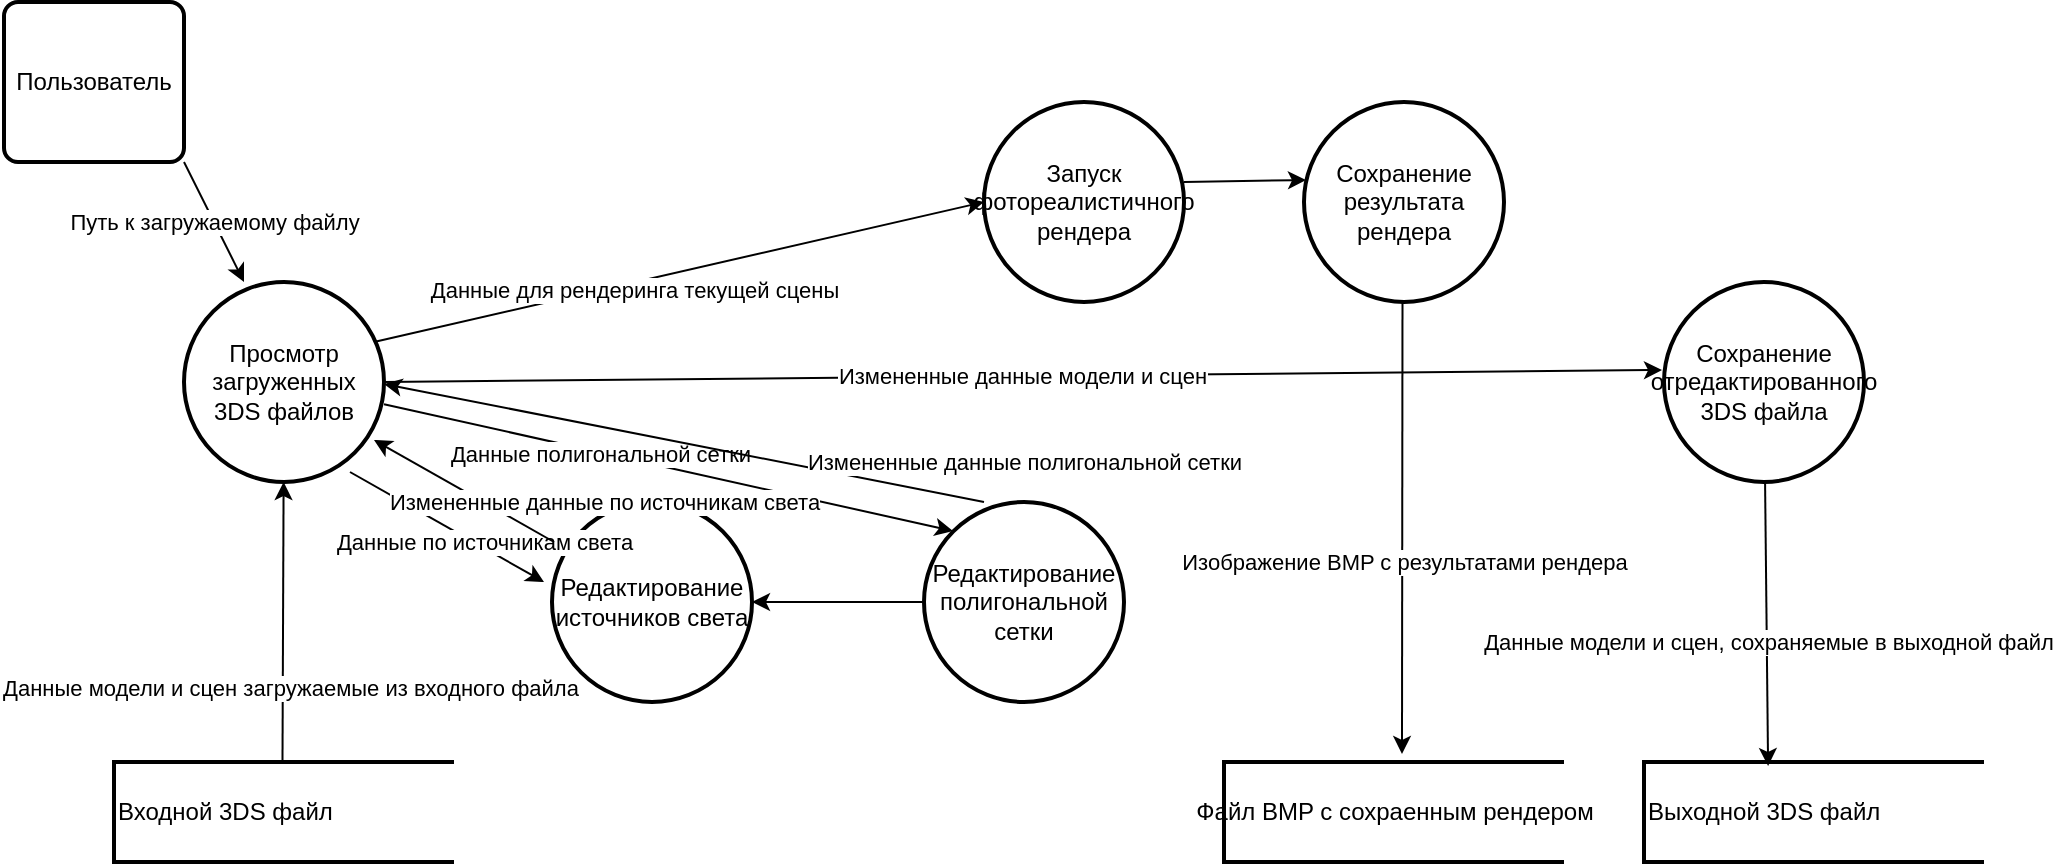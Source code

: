 <mxfile version="14.6.13" type="device"><diagram id="OMICVPE-C6YNjgfjabBI" name="Page-1"><mxGraphModel dx="1422" dy="763" grid="1" gridSize="10" guides="1" tooltips="1" connect="1" arrows="1" fold="1" page="1" pageScale="1" pageWidth="827" pageHeight="1169" math="0" shadow="0"><root><mxCell id="0"/><mxCell id="1" parent="0"/><mxCell id="Qh9HaHyviLpKK4qqxc14-3" value="Входной 3DS файл" style="strokeWidth=2;html=1;shape=mxgraph.flowchart.annotation_1;align=left;pointerEvents=1;" vertex="1" parent="1"><mxGeometry x="95" y="570" width="170" height="50" as="geometry"/></mxCell><mxCell id="Qh9HaHyviLpKK4qqxc14-5" value="Пользователь" style="rounded=1;whiteSpace=wrap;html=1;absoluteArcSize=1;arcSize=14;strokeWidth=2;" vertex="1" parent="1"><mxGeometry x="40" y="190" width="90" height="80" as="geometry"/></mxCell><mxCell id="Qh9HaHyviLpKK4qqxc14-6" value="Просмотр загруженных 3DS файлов" style="strokeWidth=2;html=1;shape=mxgraph.flowchart.start_2;whiteSpace=wrap;" vertex="1" parent="1"><mxGeometry x="130" y="330" width="100" height="100" as="geometry"/></mxCell><mxCell id="Qh9HaHyviLpKK4qqxc14-30" value="" style="edgeStyle=orthogonalEdgeStyle;rounded=0;orthogonalLoop=1;jettySize=auto;html=1;" edge="1" parent="1" source="Qh9HaHyviLpKK4qqxc14-7" target="Qh9HaHyviLpKK4qqxc14-8"><mxGeometry relative="1" as="geometry"/></mxCell><mxCell id="Qh9HaHyviLpKK4qqxc14-7" value="Редактирование полигональной сетки" style="strokeWidth=2;html=1;shape=mxgraph.flowchart.start_2;whiteSpace=wrap;" vertex="1" parent="1"><mxGeometry x="500" y="440" width="100" height="100" as="geometry"/></mxCell><mxCell id="Qh9HaHyviLpKK4qqxc14-8" value="Редактирование источников света" style="strokeWidth=2;html=1;shape=mxgraph.flowchart.start_2;whiteSpace=wrap;" vertex="1" parent="1"><mxGeometry x="314" y="440" width="100" height="100" as="geometry"/></mxCell><mxCell id="Qh9HaHyviLpKK4qqxc14-9" value="Запуск фотореалистичного рендера" style="strokeWidth=2;html=1;shape=mxgraph.flowchart.start_2;whiteSpace=wrap;" vertex="1" parent="1"><mxGeometry x="530" y="240" width="100" height="100" as="geometry"/></mxCell><mxCell id="Qh9HaHyviLpKK4qqxc14-10" value="&lt;div align=&quot;center&quot;&gt;Файл BMP с сохраенным рендером&lt;/div&gt;" style="strokeWidth=2;html=1;shape=mxgraph.flowchart.annotation_1;align=center;pointerEvents=1;" vertex="1" parent="1"><mxGeometry x="650" y="570" width="170" height="50" as="geometry"/></mxCell><mxCell id="Qh9HaHyviLpKK4qqxc14-11" value="Сохранение результата рендера" style="strokeWidth=2;html=1;shape=mxgraph.flowchart.start_2;whiteSpace=wrap;" vertex="1" parent="1"><mxGeometry x="690" y="240" width="100" height="100" as="geometry"/></mxCell><mxCell id="Qh9HaHyviLpKK4qqxc14-12" value="Сохранение отредактированного 3DS файла" style="strokeWidth=2;html=1;shape=mxgraph.flowchart.start_2;whiteSpace=wrap;" vertex="1" parent="1"><mxGeometry x="870" y="330" width="100" height="100" as="geometry"/></mxCell><mxCell id="Qh9HaHyviLpKK4qqxc14-13" value="Выходной 3DS файл" style="strokeWidth=2;html=1;shape=mxgraph.flowchart.annotation_1;align=left;pointerEvents=1;" vertex="1" parent="1"><mxGeometry x="860" y="570" width="170" height="50" as="geometry"/></mxCell><mxCell id="Qh9HaHyviLpKK4qqxc14-14" value="Путь к загружаемому файлу" style="endArrow=classic;html=1;exitX=1;exitY=1;exitDx=0;exitDy=0;entryX=0.3;entryY=0;entryDx=0;entryDy=0;entryPerimeter=0;" edge="1" parent="1" source="Qh9HaHyviLpKK4qqxc14-5" target="Qh9HaHyviLpKK4qqxc14-6"><mxGeometry width="50" height="50" relative="1" as="geometry"><mxPoint x="390" y="410" as="sourcePoint"/><mxPoint x="150" y="330" as="targetPoint"/></mxGeometry></mxCell><mxCell id="Qh9HaHyviLpKK4qqxc14-15" value="" style="endArrow=classic;html=1;exitX=0.83;exitY=0.95;exitDx=0;exitDy=0;exitPerimeter=0;" edge="1" parent="1" source="Qh9HaHyviLpKK4qqxc14-6"><mxGeometry width="50" height="50" relative="1" as="geometry"><mxPoint x="390" y="410" as="sourcePoint"/><mxPoint x="310" y="480" as="targetPoint"/></mxGeometry></mxCell><mxCell id="Qh9HaHyviLpKK4qqxc14-31" value="Данные по источникам света" style="edgeLabel;html=1;align=center;verticalAlign=middle;resizable=0;points=[];" vertex="1" connectable="0" parent="Qh9HaHyviLpKK4qqxc14-15"><mxGeometry x="-0.228" y="-1" relative="1" as="geometry"><mxPoint x="30" y="13" as="offset"/></mxGeometry></mxCell><mxCell id="Qh9HaHyviLpKK4qqxc14-16" value="" style="endArrow=classic;html=1;entryX=0.145;entryY=0.145;entryDx=0;entryDy=0;entryPerimeter=0;" edge="1" parent="1" source="Qh9HaHyviLpKK4qqxc14-6" target="Qh9HaHyviLpKK4qqxc14-7"><mxGeometry width="50" height="50" relative="1" as="geometry"><mxPoint x="234" y="414" as="sourcePoint"/><mxPoint x="288" y="448" as="targetPoint"/></mxGeometry></mxCell><mxCell id="Qh9HaHyviLpKK4qqxc14-28" value="Данные полигональной сетки" style="edgeLabel;html=1;align=center;verticalAlign=middle;resizable=0;points=[];" vertex="1" connectable="0" parent="Qh9HaHyviLpKK4qqxc14-16"><mxGeometry x="-0.24" y="-1" relative="1" as="geometry"><mxPoint as="offset"/></mxGeometry></mxCell><mxCell id="Qh9HaHyviLpKK4qqxc14-17" value="" style="endArrow=classic;html=1;entryX=0;entryY=0.5;entryDx=0;entryDy=0;entryPerimeter=0;" edge="1" parent="1" target="Qh9HaHyviLpKK4qqxc14-9"><mxGeometry width="50" height="50" relative="1" as="geometry"><mxPoint x="225" y="360.001" as="sourcePoint"/><mxPoint x="440" y="408.68" as="targetPoint"/></mxGeometry></mxCell><mxCell id="Qh9HaHyviLpKK4qqxc14-26" value="Данные для рендеринга текущей сцены" style="edgeLabel;html=1;align=center;verticalAlign=middle;resizable=0;points=[];" vertex="1" connectable="0" parent="Qh9HaHyviLpKK4qqxc14-17"><mxGeometry x="-0.152" y="-3" relative="1" as="geometry"><mxPoint as="offset"/></mxGeometry></mxCell><mxCell id="Qh9HaHyviLpKK4qqxc14-18" value="" style="endArrow=classic;html=1;entryX=0.01;entryY=0.39;entryDx=0;entryDy=0;entryPerimeter=0;" edge="1" parent="1" target="Qh9HaHyviLpKK4qqxc14-11"><mxGeometry width="50" height="50" relative="1" as="geometry"><mxPoint x="630" y="280.001" as="sourcePoint"/><mxPoint x="935" y="210" as="targetPoint"/></mxGeometry></mxCell><mxCell id="Qh9HaHyviLpKK4qqxc14-19" value="Измененные данные модели и сцен" style="endArrow=classic;html=1;entryX=-0.01;entryY=0.44;entryDx=0;entryDy=0;entryPerimeter=0;" edge="1" parent="1" target="Qh9HaHyviLpKK4qqxc14-12"><mxGeometry width="50" height="50" relative="1" as="geometry"><mxPoint x="230" y="380.001" as="sourcePoint"/><mxPoint x="535" y="310" as="targetPoint"/></mxGeometry></mxCell><mxCell id="Qh9HaHyviLpKK4qqxc14-20" value="" style="endArrow=classic;html=1;entryX=0.365;entryY=0.04;entryDx=0;entryDy=0;entryPerimeter=0;" edge="1" parent="1" source="Qh9HaHyviLpKK4qqxc14-12" target="Qh9HaHyviLpKK4qqxc14-13"><mxGeometry width="50" height="50" relative="1" as="geometry"><mxPoint x="582.5" y="510.001" as="sourcePoint"/><mxPoint x="887.5" y="440" as="targetPoint"/></mxGeometry></mxCell><mxCell id="Qh9HaHyviLpKK4qqxc14-35" value="Данные модели и сцен, сохраняемые в выходной файл" style="edgeLabel;html=1;align=center;verticalAlign=middle;resizable=0;points=[];" vertex="1" connectable="0" parent="Qh9HaHyviLpKK4qqxc14-20"><mxGeometry x="-0.282" y="1" relative="1" as="geometry"><mxPoint y="29" as="offset"/></mxGeometry></mxCell><mxCell id="Qh9HaHyviLpKK4qqxc14-21" value="" style="endArrow=classic;html=1;" edge="1" parent="1" target="Qh9HaHyviLpKK4qqxc14-6"><mxGeometry width="50" height="50" relative="1" as="geometry"><mxPoint x="179.244" y="570" as="sourcePoint"/><mxPoint x="180.76" y="712" as="targetPoint"/></mxGeometry></mxCell><mxCell id="Qh9HaHyviLpKK4qqxc14-33" value="Данные модели и сцен загружаемые из входного файла" style="edgeLabel;html=1;align=center;verticalAlign=middle;resizable=0;points=[];" vertex="1" connectable="0" parent="Qh9HaHyviLpKK4qqxc14-21"><mxGeometry x="-0.471" y="-3" relative="1" as="geometry"><mxPoint as="offset"/></mxGeometry></mxCell><mxCell id="Qh9HaHyviLpKK4qqxc14-22" value="" style="endArrow=classic;html=1;" edge="1" parent="1"><mxGeometry width="50" height="50" relative="1" as="geometry"><mxPoint x="739.244" y="340" as="sourcePoint"/><mxPoint x="739" y="566" as="targetPoint"/></mxGeometry></mxCell><mxCell id="Qh9HaHyviLpKK4qqxc14-34" value="Изображение BMP c результатами рендера" style="edgeLabel;html=1;align=center;verticalAlign=middle;resizable=0;points=[];" vertex="1" connectable="0" parent="Qh9HaHyviLpKK4qqxc14-22"><mxGeometry x="0.15" y="1" relative="1" as="geometry"><mxPoint as="offset"/></mxGeometry></mxCell><mxCell id="Qh9HaHyviLpKK4qqxc14-23" value="" style="endArrow=classic;html=1;entryX=0.95;entryY=0.79;entryDx=0;entryDy=0;entryPerimeter=0;" edge="1" parent="1" target="Qh9HaHyviLpKK4qqxc14-6"><mxGeometry width="50" height="50" relative="1" as="geometry"><mxPoint x="315" y="460" as="sourcePoint"/><mxPoint x="214" y="420" as="targetPoint"/></mxGeometry></mxCell><mxCell id="Qh9HaHyviLpKK4qqxc14-32" value="Измененные данные по источникам света" style="edgeLabel;html=1;align=center;verticalAlign=middle;resizable=0;points=[];" vertex="1" connectable="0" parent="Qh9HaHyviLpKK4qqxc14-23"><mxGeometry x="-0.257" y="1" relative="1" as="geometry"><mxPoint x="59" y="-2" as="offset"/></mxGeometry></mxCell><mxCell id="Qh9HaHyviLpKK4qqxc14-25" value="" style="endArrow=classic;html=1;exitX=0.3;exitY=0;exitDx=0;exitDy=0;exitPerimeter=0;" edge="1" parent="1" source="Qh9HaHyviLpKK4qqxc14-7"><mxGeometry width="50" height="50" relative="1" as="geometry"><mxPoint x="331" y="440" as="sourcePoint"/><mxPoint x="230" y="381" as="targetPoint"/></mxGeometry></mxCell><mxCell id="Qh9HaHyviLpKK4qqxc14-29" value="Измененные данные полигональной сетки" style="edgeLabel;html=1;align=center;verticalAlign=middle;resizable=0;points=[];" vertex="1" connectable="0" parent="Qh9HaHyviLpKK4qqxc14-25"><mxGeometry x="-0.527" relative="1" as="geometry"><mxPoint x="91" y="-6" as="offset"/></mxGeometry></mxCell></root></mxGraphModel></diagram></mxfile>